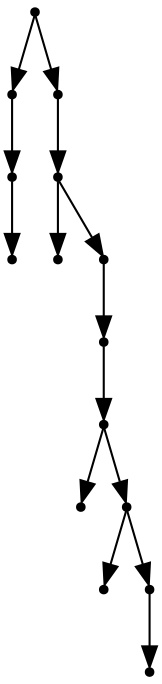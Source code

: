digraph {
  14 [shape=point];
  2 [shape=point];
  1 [shape=point];
  0 [shape=point];
  13 [shape=point];
  12 [shape=point];
  3 [shape=point];
  11 [shape=point];
  10 [shape=point];
  9 [shape=point];
  4 [shape=point];
  8 [shape=point];
  5 [shape=point];
  7 [shape=point];
  6 [shape=point];
14 -> 2;
2 -> 1;
1 -> 0;
14 -> 13;
13 -> 12;
12 -> 3;
12 -> 11;
11 -> 10;
10 -> 9;
9 -> 4;
9 -> 8;
8 -> 5;
8 -> 7;
7 -> 6;
}
